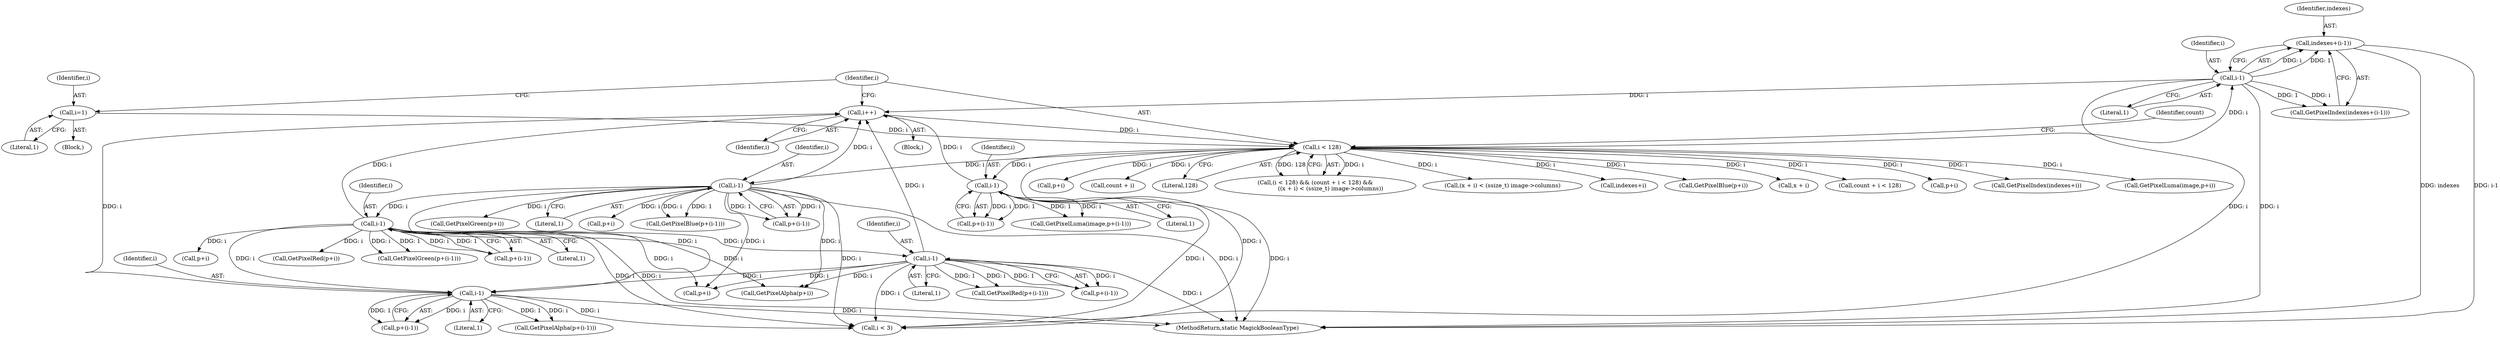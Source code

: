 digraph "0_ImageMagick_65f75a32a93ae4044c528a987a68366ecd4b46b9@pointer" {
"1000918" [label="(Call,indexes+(i-1))"];
"1000920" [label="(Call,i-1)"];
"1000885" [label="(Call,i < 128)"];
"1000880" [label="(Call,i=1)"];
"1001005" [label="(Call,i++)"];
"1000971" [label="(Call,i-1)"];
"1000959" [label="(Call,i-1)"];
"1000943" [label="(Call,i-1)"];
"1000982" [label="(Call,i-1)"];
"1001001" [label="(Call,i-1)"];
"1001002" [label="(Identifier,i)"];
"1000894" [label="(Call,(x + i) < (ssize_t) image->columns)"];
"1000939" [label="(Call,GetPixelLuma(image,p+(i-1)))"];
"1000914" [label="(Call,indexes+i)"];
"1000922" [label="(Literal,1)"];
"1000975" [label="(Call,GetPixelRed(p+i))"];
"1000952" [label="(Call,GetPixelBlue(p+i))"];
"1000882" [label="(Literal,1)"];
"1000895" [label="(Call,x + i)"];
"1001001" [label="(Call,i-1)"];
"1000889" [label="(Call,count + i < 128)"];
"1000957" [label="(Call,p+(i-1))"];
"1000972" [label="(Identifier,i)"];
"1000980" [label="(Call,p+(i-1))"];
"1000879" [label="(Block,)"];
"1000881" [label="(Identifier,i)"];
"1000903" [label="(Block,)"];
"1000891" [label="(Identifier,count)"];
"1000969" [label="(Call,p+(i-1))"];
"1000973" [label="(Literal,1)"];
"1000960" [label="(Identifier,i)"];
"1000945" [label="(Literal,1)"];
"1000959" [label="(Call,i-1)"];
"1001172" [label="(MethodReturn,static MagickBooleanType)"];
"1000886" [label="(Identifier,i)"];
"1000936" [label="(Call,p+i)"];
"1000999" [label="(Call,p+(i-1))"];
"1000880" [label="(Call,i=1)"];
"1000913" [label="(Call,GetPixelIndex(indexes+i))"];
"1000934" [label="(Call,GetPixelLuma(image,p+i))"];
"1001008" [label="(Call,i < 3)"];
"1000956" [label="(Call,GetPixelBlue(p+(i-1)))"];
"1000953" [label="(Call,p+i)"];
"1000984" [label="(Literal,1)"];
"1000982" [label="(Call,i-1)"];
"1001006" [label="(Identifier,i)"];
"1000918" [label="(Call,indexes+(i-1))"];
"1000917" [label="(Call,GetPixelIndex(indexes+(i-1)))"];
"1000968" [label="(Call,GetPixelGreen(p+(i-1)))"];
"1000964" [label="(Call,GetPixelGreen(p+i))"];
"1000983" [label="(Identifier,i)"];
"1000961" [label="(Literal,1)"];
"1000976" [label="(Call,p+i)"];
"1000995" [label="(Call,p+i)"];
"1000941" [label="(Call,p+(i-1))"];
"1000920" [label="(Call,i-1)"];
"1001005" [label="(Call,i++)"];
"1000943" [label="(Call,i-1)"];
"1000944" [label="(Identifier,i)"];
"1001003" [label="(Literal,1)"];
"1000890" [label="(Call,count + i)"];
"1000971" [label="(Call,i-1)"];
"1000979" [label="(Call,GetPixelRed(p+(i-1)))"];
"1000919" [label="(Identifier,indexes)"];
"1000998" [label="(Call,GetPixelAlpha(p+(i-1)))"];
"1000885" [label="(Call,i < 128)"];
"1000965" [label="(Call,p+i)"];
"1000921" [label="(Identifier,i)"];
"1000887" [label="(Literal,128)"];
"1000884" [label="(Call,(i < 128) && (count + i < 128) &&\n                 ((x + i) < (ssize_t) image->columns))"];
"1000994" [label="(Call,GetPixelAlpha(p+i))"];
"1000918" -> "1000917"  [label="AST: "];
"1000918" -> "1000920"  [label="CFG: "];
"1000919" -> "1000918"  [label="AST: "];
"1000920" -> "1000918"  [label="AST: "];
"1000917" -> "1000918"  [label="CFG: "];
"1000918" -> "1001172"  [label="DDG: i-1"];
"1000918" -> "1001172"  [label="DDG: indexes"];
"1000920" -> "1000918"  [label="DDG: i"];
"1000920" -> "1000918"  [label="DDG: 1"];
"1000920" -> "1000922"  [label="CFG: "];
"1000921" -> "1000920"  [label="AST: "];
"1000922" -> "1000920"  [label="AST: "];
"1000920" -> "1001172"  [label="DDG: i"];
"1000920" -> "1000917"  [label="DDG: i"];
"1000920" -> "1000917"  [label="DDG: 1"];
"1000885" -> "1000920"  [label="DDG: i"];
"1000920" -> "1001005"  [label="DDG: i"];
"1000920" -> "1001008"  [label="DDG: i"];
"1000885" -> "1000884"  [label="AST: "];
"1000885" -> "1000887"  [label="CFG: "];
"1000886" -> "1000885"  [label="AST: "];
"1000887" -> "1000885"  [label="AST: "];
"1000891" -> "1000885"  [label="CFG: "];
"1000884" -> "1000885"  [label="CFG: "];
"1000885" -> "1000884"  [label="DDG: i"];
"1000885" -> "1000884"  [label="DDG: 128"];
"1000880" -> "1000885"  [label="DDG: i"];
"1001005" -> "1000885"  [label="DDG: i"];
"1000885" -> "1000889"  [label="DDG: i"];
"1000885" -> "1000890"  [label="DDG: i"];
"1000885" -> "1000894"  [label="DDG: i"];
"1000885" -> "1000895"  [label="DDG: i"];
"1000885" -> "1000913"  [label="DDG: i"];
"1000885" -> "1000914"  [label="DDG: i"];
"1000885" -> "1000934"  [label="DDG: i"];
"1000885" -> "1000936"  [label="DDG: i"];
"1000885" -> "1000943"  [label="DDG: i"];
"1000885" -> "1000952"  [label="DDG: i"];
"1000885" -> "1000953"  [label="DDG: i"];
"1000885" -> "1000959"  [label="DDG: i"];
"1000885" -> "1001008"  [label="DDG: i"];
"1000880" -> "1000879"  [label="AST: "];
"1000880" -> "1000882"  [label="CFG: "];
"1000881" -> "1000880"  [label="AST: "];
"1000882" -> "1000880"  [label="AST: "];
"1000886" -> "1000880"  [label="CFG: "];
"1001005" -> "1000903"  [label="AST: "];
"1001005" -> "1001006"  [label="CFG: "];
"1001006" -> "1001005"  [label="AST: "];
"1000886" -> "1001005"  [label="CFG: "];
"1000971" -> "1001005"  [label="DDG: i"];
"1000943" -> "1001005"  [label="DDG: i"];
"1000982" -> "1001005"  [label="DDG: i"];
"1001001" -> "1001005"  [label="DDG: i"];
"1000959" -> "1001005"  [label="DDG: i"];
"1000971" -> "1000969"  [label="AST: "];
"1000971" -> "1000973"  [label="CFG: "];
"1000972" -> "1000971"  [label="AST: "];
"1000973" -> "1000971"  [label="AST: "];
"1000969" -> "1000971"  [label="CFG: "];
"1000971" -> "1001172"  [label="DDG: i"];
"1000971" -> "1000968"  [label="DDG: i"];
"1000971" -> "1000968"  [label="DDG: 1"];
"1000971" -> "1000969"  [label="DDG: i"];
"1000971" -> "1000969"  [label="DDG: 1"];
"1000959" -> "1000971"  [label="DDG: i"];
"1000971" -> "1000975"  [label="DDG: i"];
"1000971" -> "1000976"  [label="DDG: i"];
"1000971" -> "1000982"  [label="DDG: i"];
"1000971" -> "1000994"  [label="DDG: i"];
"1000971" -> "1000995"  [label="DDG: i"];
"1000971" -> "1001001"  [label="DDG: i"];
"1000971" -> "1001008"  [label="DDG: i"];
"1000959" -> "1000957"  [label="AST: "];
"1000959" -> "1000961"  [label="CFG: "];
"1000960" -> "1000959"  [label="AST: "];
"1000961" -> "1000959"  [label="AST: "];
"1000957" -> "1000959"  [label="CFG: "];
"1000959" -> "1001172"  [label="DDG: i"];
"1000959" -> "1000956"  [label="DDG: i"];
"1000959" -> "1000956"  [label="DDG: 1"];
"1000959" -> "1000957"  [label="DDG: i"];
"1000959" -> "1000957"  [label="DDG: 1"];
"1000959" -> "1000964"  [label="DDG: i"];
"1000959" -> "1000965"  [label="DDG: i"];
"1000959" -> "1000994"  [label="DDG: i"];
"1000959" -> "1000995"  [label="DDG: i"];
"1000959" -> "1001001"  [label="DDG: i"];
"1000959" -> "1001008"  [label="DDG: i"];
"1000943" -> "1000941"  [label="AST: "];
"1000943" -> "1000945"  [label="CFG: "];
"1000944" -> "1000943"  [label="AST: "];
"1000945" -> "1000943"  [label="AST: "];
"1000941" -> "1000943"  [label="CFG: "];
"1000943" -> "1001172"  [label="DDG: i"];
"1000943" -> "1000939"  [label="DDG: i"];
"1000943" -> "1000939"  [label="DDG: 1"];
"1000943" -> "1000941"  [label="DDG: i"];
"1000943" -> "1000941"  [label="DDG: 1"];
"1000943" -> "1001008"  [label="DDG: i"];
"1000982" -> "1000980"  [label="AST: "];
"1000982" -> "1000984"  [label="CFG: "];
"1000983" -> "1000982"  [label="AST: "];
"1000984" -> "1000982"  [label="AST: "];
"1000980" -> "1000982"  [label="CFG: "];
"1000982" -> "1001172"  [label="DDG: i"];
"1000982" -> "1000979"  [label="DDG: i"];
"1000982" -> "1000979"  [label="DDG: 1"];
"1000982" -> "1000980"  [label="DDG: i"];
"1000982" -> "1000980"  [label="DDG: 1"];
"1000982" -> "1000994"  [label="DDG: i"];
"1000982" -> "1000995"  [label="DDG: i"];
"1000982" -> "1001001"  [label="DDG: i"];
"1000982" -> "1001008"  [label="DDG: i"];
"1001001" -> "1000999"  [label="AST: "];
"1001001" -> "1001003"  [label="CFG: "];
"1001002" -> "1001001"  [label="AST: "];
"1001003" -> "1001001"  [label="AST: "];
"1000999" -> "1001001"  [label="CFG: "];
"1001001" -> "1001172"  [label="DDG: i"];
"1001001" -> "1000998"  [label="DDG: i"];
"1001001" -> "1000998"  [label="DDG: 1"];
"1001001" -> "1000999"  [label="DDG: i"];
"1001001" -> "1000999"  [label="DDG: 1"];
"1001001" -> "1001008"  [label="DDG: i"];
}

